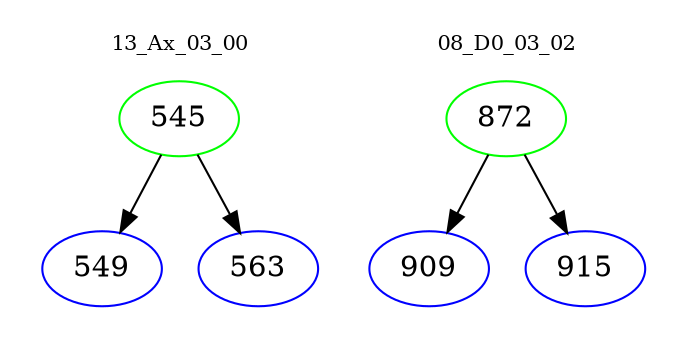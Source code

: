digraph{
subgraph cluster_0 {
color = white
label = "13_Ax_03_00";
fontsize=10;
T0_545 [label="545", color="green"]
T0_545 -> T0_549 [color="black"]
T0_549 [label="549", color="blue"]
T0_545 -> T0_563 [color="black"]
T0_563 [label="563", color="blue"]
}
subgraph cluster_1 {
color = white
label = "08_D0_03_02";
fontsize=10;
T1_872 [label="872", color="green"]
T1_872 -> T1_909 [color="black"]
T1_909 [label="909", color="blue"]
T1_872 -> T1_915 [color="black"]
T1_915 [label="915", color="blue"]
}
}
